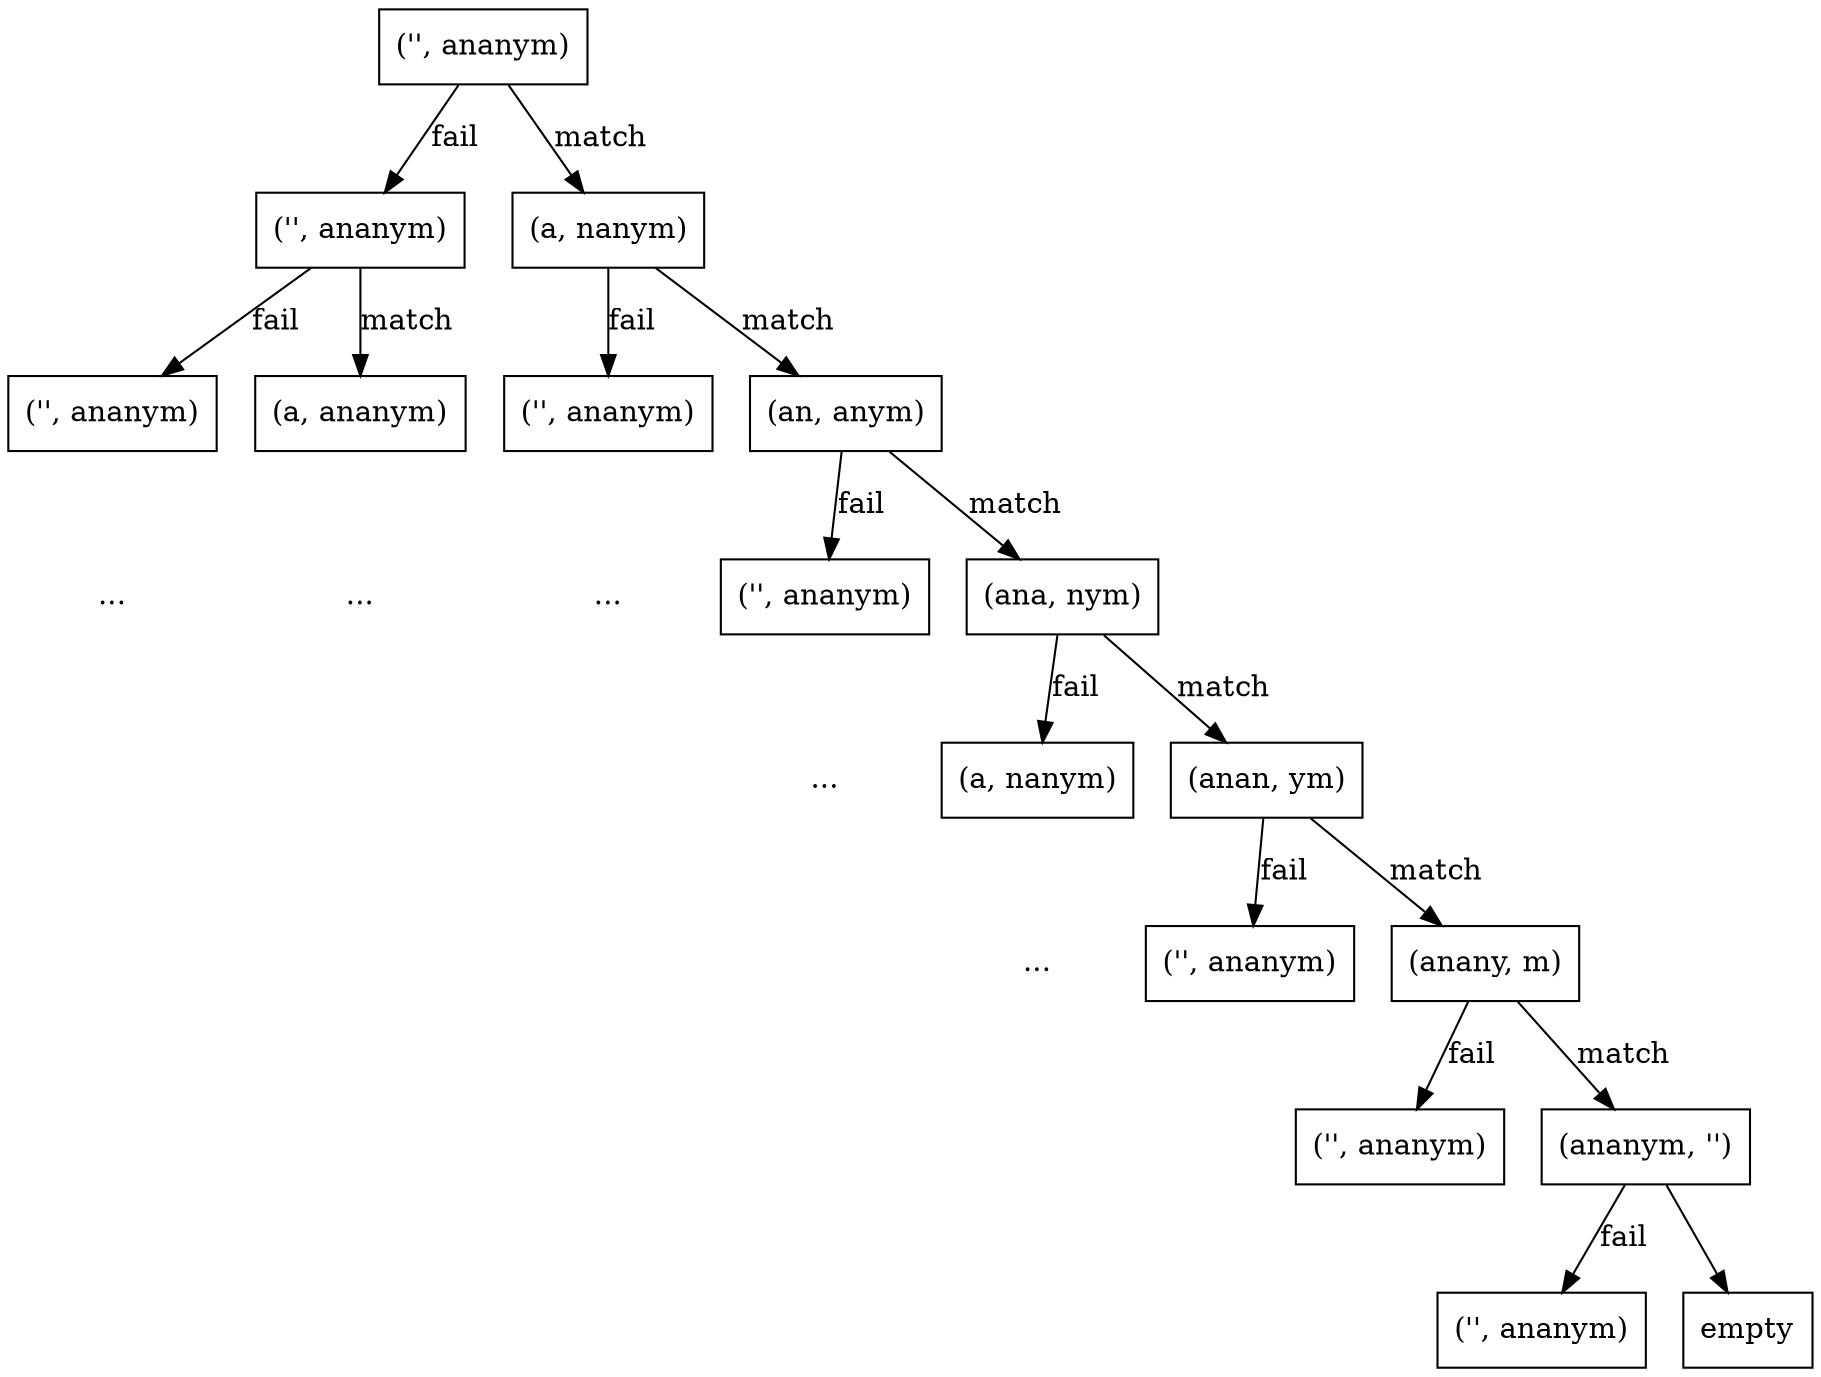digraph G{
	node[shape=record]
    s[label="('', ananym)"];
    sl[label="('', ananym)"];
    sr[label="(a, nanym)"];
    s->sl[label="fail"];
    s->sr[label="match"];
    sll[label="('', ananym)"];
    slr[label="(a, ananym)"];
    sl->sll[label="fail"];
    sl->slr[label="match"];
    srl[label="('', ananym)"];
    srr[label="(an, anym)"];
    sr->srl[label="fail"];
    sr->srr[label="match"];
    slldot[label="...", shape=plaintext];
    sll->slldot[style=invis];
    slrdot[label="...", shape=plaintext];
    slr->slrdot[style=invis];
    srldot[label="...", shape=plaintext];
    srl->srldot[style=invis];
    srrl[label="('', ananym)"];
    srrr[label="(ana, nym)"];
    srr->srrl[label="fail"];
    srr->srrr[label="match"];
    srrldot[label="...", shape=plaintext];
    srrl->srrldot[style=invis];
    srrrl[label="(a, nanym)"];
    srrrr[label="(anan, ym)"];
    srrr->srrrl[label="fail"];
    srrr->srrrr[label="match"];
    srrrldot[label="...", shape=plaintext];
    srrrl->srrrldot[style=invis];
    s4rl[label="('', ananym)"];
    s5r[label="(anany, m)"];
    srrrr->s4rl[label="fail"];
    srrrr->s5r[label="match"];
    s5rl[label="('', ananym)"];
    s6r[label="(ananym, '')"];
    s6rl[label="('', ananym)"];
    s5r->s5rl[label="fail"];
    s5r->s6r[label="match"];
    s6rl[label="('', ananym)"];
    s7r[label="empty"];
    s6r->s6rl[label="fail"];
    s6r->s7r;
}
